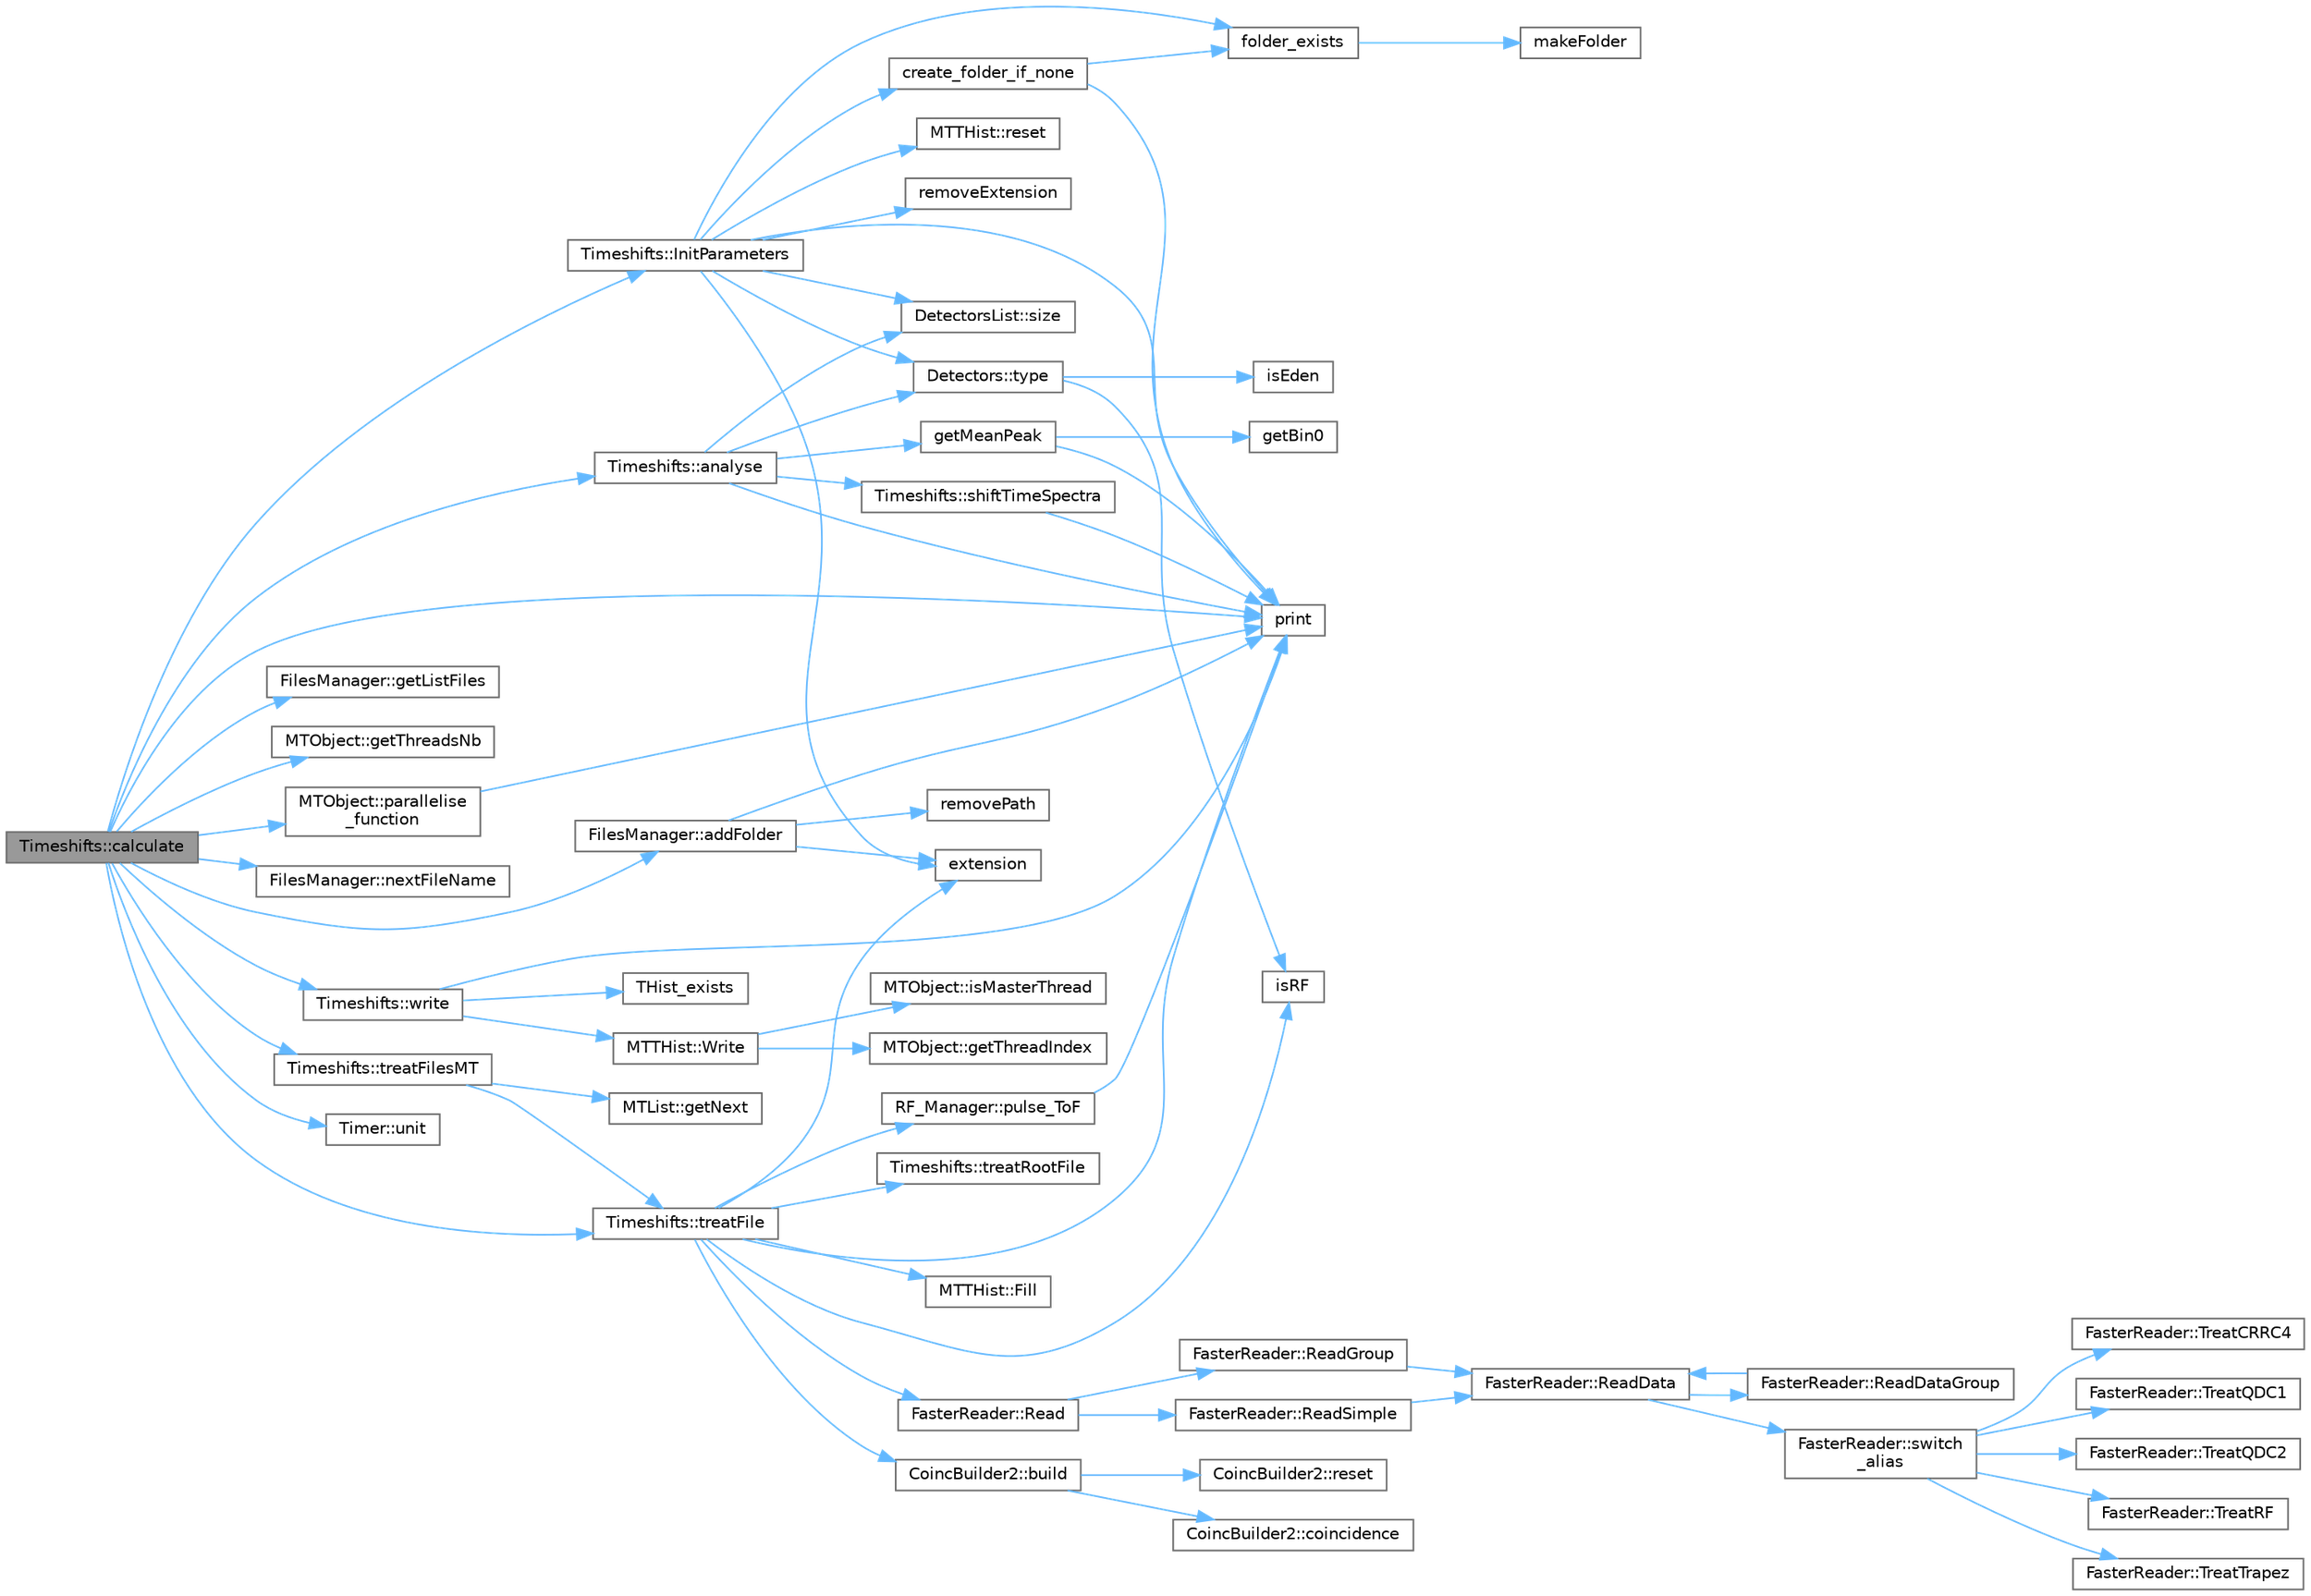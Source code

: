 digraph "Timeshifts::calculate"
{
 // LATEX_PDF_SIZE
  bgcolor="transparent";
  edge [fontname=Helvetica,fontsize=10,labelfontname=Helvetica,labelfontsize=10];
  node [fontname=Helvetica,fontsize=10,shape=box,height=0.2,width=0.4];
  rankdir="LR";
  Node1 [id="Node000001",label="Timeshifts::calculate",height=0.2,width=0.4,color="gray40", fillcolor="grey60", style="filled", fontcolor="black",tooltip=" "];
  Node1 -> Node2 [id="edge1_Node000001_Node000002",color="steelblue1",style="solid",tooltip=" "];
  Node2 [id="Node000002",label="FilesManager::addFolder",height=0.2,width=0.4,color="grey40", fillcolor="white", style="filled",URL="$class_files_manager.html#a1e3f340bc355752f172b1fd3d6de9171",tooltip=" "];
  Node2 -> Node3 [id="edge2_Node000002_Node000003",color="steelblue1",style="solid",tooltip=" "];
  Node3 [id="Node000003",label="extension",height=0.2,width=0.4,color="grey40", fillcolor="white", style="filled",URL="$files__functions_8hpp.html#a321abbd0681c4da012deaf49122389c5",tooltip=" "];
  Node2 -> Node4 [id="edge3_Node000002_Node000004",color="steelblue1",style="solid",tooltip=" "];
  Node4 [id="Node000004",label="print",height=0.2,width=0.4,color="grey40", fillcolor="white", style="filled",URL="$print_8hpp.html#aaa2383e8fc7f8fa546f4376e1dd4c9b7",tooltip=" "];
  Node2 -> Node5 [id="edge4_Node000002_Node000005",color="steelblue1",style="solid",tooltip=" "];
  Node5 [id="Node000005",label="removePath",height=0.2,width=0.4,color="grey40", fillcolor="white", style="filled",URL="$files__functions_8hpp.html#ad3a78346393c83676348f6bad34b8ce2",tooltip=" "];
  Node1 -> Node6 [id="edge5_Node000001_Node000006",color="steelblue1",style="solid",tooltip=" "];
  Node6 [id="Node000006",label="Timeshifts::analyse",height=0.2,width=0.4,color="grey40", fillcolor="white", style="filled",URL="$class_timeshifts.html#a608d9443a15dd669920e10dd8baee23a",tooltip=" "];
  Node6 -> Node7 [id="edge6_Node000006_Node000007",color="steelblue1",style="solid",tooltip=" "];
  Node7 [id="Node000007",label="getMeanPeak",height=0.2,width=0.4,color="grey40", fillcolor="white", style="filled",URL="$_timeshifts_8hpp.html#accfb8dfb6ee42fa6845013a0cf121ac1",tooltip="Get the mean of the peak of a histogram with one nice single peak."];
  Node7 -> Node8 [id="edge7_Node000007_Node000008",color="steelblue1",style="solid",tooltip=" "];
  Node8 [id="Node000008",label="getBin0",height=0.2,width=0.4,color="grey40", fillcolor="white", style="filled",URL="$_timeshifts_8hpp.html#ab8628517ea9ef7ded29d8e22be6f628f",tooltip="Get which bin holds the X = 0."];
  Node7 -> Node4 [id="edge8_Node000007_Node000004",color="steelblue1",style="solid",tooltip=" "];
  Node6 -> Node4 [id="edge9_Node000006_Node000004",color="steelblue1",style="solid",tooltip=" "];
  Node6 -> Node9 [id="edge10_Node000006_Node000009",color="steelblue1",style="solid",tooltip=" "];
  Node9 [id="Node000009",label="Timeshifts::shiftTimeSpectra",height=0.2,width=0.4,color="grey40", fillcolor="white", style="filled",URL="$class_timeshifts.html#a89dbca371bce4601ee60122f544faf95",tooltip=" "];
  Node9 -> Node4 [id="edge11_Node000009_Node000004",color="steelblue1",style="solid",tooltip=" "];
  Node6 -> Node10 [id="edge12_Node000006_Node000010",color="steelblue1",style="solid",tooltip=" "];
  Node10 [id="Node000010",label="DetectorsList::size",height=0.2,width=0.4,color="grey40", fillcolor="white", style="filled",URL="$class_detectors_list.html#a8e0581c33347b1fb3f1a206729a33a47",tooltip=" "];
  Node6 -> Node11 [id="edge13_Node000006_Node000011",color="steelblue1",style="solid",tooltip=" "];
  Node11 [id="Node000011",label="Detectors::type",height=0.2,width=0.4,color="grey40", fillcolor="white", style="filled",URL="$class_detectors.html#a0518aa454558bc8d7c3ac796279d5908",tooltip=" "];
  Node11 -> Node12 [id="edge14_Node000011_Node000012",color="steelblue1",style="solid",tooltip=" "];
  Node12 [id="Node000012",label="isEden",height=0.2,width=0.4,color="grey40", fillcolor="white", style="filled",URL="$_detectors_8hpp.html#ab606d5217be03c98e4c1d791e4c456cc",tooltip=" "];
  Node11 -> Node13 [id="edge15_Node000011_Node000013",color="steelblue1",style="solid",tooltip=" "];
  Node13 [id="Node000013",label="isRF",height=0.2,width=0.4,color="grey40", fillcolor="white", style="filled",URL="$_detectors_8hpp.html#a4081c8920cb1432f78b67207810de6a8",tooltip=" "];
  Node1 -> Node14 [id="edge16_Node000001_Node000014",color="steelblue1",style="solid",tooltip=" "];
  Node14 [id="Node000014",label="FilesManager::getListFiles",height=0.2,width=0.4,color="grey40", fillcolor="white", style="filled",URL="$class_files_manager.html#a090d91ef66c362442df34a72b596ac23",tooltip=" "];
  Node1 -> Node15 [id="edge17_Node000001_Node000015",color="steelblue1",style="solid",tooltip=" "];
  Node15 [id="Node000015",label="MTObject::getThreadsNb",height=0.2,width=0.4,color="grey40", fillcolor="white", style="filled",URL="$class_m_t_object.html#a0b2a35d6d2bf8797ecce9a8ea5a3aeed",tooltip=" "];
  Node1 -> Node16 [id="edge18_Node000001_Node000016",color="steelblue1",style="solid",tooltip=" "];
  Node16 [id="Node000016",label="Timeshifts::InitParameters",height=0.2,width=0.4,color="grey40", fillcolor="white", style="filled",URL="$class_timeshifts.html#a9e3dc861a2470908defb028b2710ab09",tooltip=" "];
  Node16 -> Node17 [id="edge19_Node000016_Node000017",color="steelblue1",style="solid",tooltip=" "];
  Node17 [id="Node000017",label="create_folder_if_none",height=0.2,width=0.4,color="grey40", fillcolor="white", style="filled",URL="$files__functions_8hpp.html#af52310dd2d55713265daa0e58dd7bf21",tooltip=" "];
  Node17 -> Node18 [id="edge20_Node000017_Node000018",color="steelblue1",style="solid",tooltip=" "];
  Node18 [id="Node000018",label="folder_exists",height=0.2,width=0.4,color="grey40", fillcolor="white", style="filled",URL="$files__functions_8hpp.html#a6d7a6f0ccbecfe41730c211f472cfcb3",tooltip=" "];
  Node18 -> Node19 [id="edge21_Node000018_Node000019",color="steelblue1",style="solid",tooltip=" "];
  Node19 [id="Node000019",label="makeFolder",height=0.2,width=0.4,color="grey40", fillcolor="white", style="filled",URL="$files__functions_8hpp.html#acf60b8ed2e04f85068ce2ccdc1a67c2e",tooltip=" "];
  Node17 -> Node4 [id="edge22_Node000017_Node000004",color="steelblue1",style="solid",tooltip=" "];
  Node16 -> Node3 [id="edge23_Node000016_Node000003",color="steelblue1",style="solid",tooltip=" "];
  Node16 -> Node18 [id="edge24_Node000016_Node000018",color="steelblue1",style="solid",tooltip=" "];
  Node16 -> Node4 [id="edge25_Node000016_Node000004",color="steelblue1",style="solid",tooltip=" "];
  Node16 -> Node20 [id="edge26_Node000016_Node000020",color="steelblue1",style="solid",tooltip=" "];
  Node20 [id="Node000020",label="removeExtension",height=0.2,width=0.4,color="grey40", fillcolor="white", style="filled",URL="$files__functions_8hpp.html#a658fd83a6ed34994ff0742273a3cc358",tooltip=" "];
  Node16 -> Node21 [id="edge27_Node000016_Node000021",color="steelblue1",style="solid",tooltip=" "];
  Node21 [id="Node000021",label="MTTHist::reset",height=0.2,width=0.4,color="grey40", fillcolor="white", style="filled",URL="$class_m_t_t_hist.html#aae15b3d03e0c33d42ab170f7c159e974",tooltip="Copy initializer :"];
  Node16 -> Node10 [id="edge28_Node000016_Node000010",color="steelblue1",style="solid",tooltip=" "];
  Node16 -> Node11 [id="edge29_Node000016_Node000011",color="steelblue1",style="solid",tooltip=" "];
  Node1 -> Node22 [id="edge30_Node000001_Node000022",color="steelblue1",style="solid",tooltip=" "];
  Node22 [id="Node000022",label="FilesManager::nextFileName",height=0.2,width=0.4,color="grey40", fillcolor="white", style="filled",URL="$class_files_manager.html#ac4d90f9590ed90fcbbe23557ae88c892",tooltip=" "];
  Node1 -> Node23 [id="edge31_Node000001_Node000023",color="steelblue1",style="solid",tooltip=" "];
  Node23 [id="Node000023",label="MTObject::parallelise\l_function",height=0.2,width=0.4,color="grey40", fillcolor="white", style="filled",URL="$class_m_t_object.html#a2ab537a6eb39f3bbc70535c053333fcc",tooltip=" "];
  Node23 -> Node4 [id="edge32_Node000023_Node000004",color="steelblue1",style="solid",tooltip=" "];
  Node1 -> Node4 [id="edge33_Node000001_Node000004",color="steelblue1",style="solid",tooltip=" "];
  Node1 -> Node24 [id="edge34_Node000001_Node000024",color="steelblue1",style="solid",tooltip=" "];
  Node24 [id="Node000024",label="Timeshifts::treatFile",height=0.2,width=0.4,color="grey40", fillcolor="white", style="filled",URL="$class_timeshifts.html#aaef5b6fdd23be94ed37a2b4e7fe47b48",tooltip=" "];
  Node24 -> Node25 [id="edge35_Node000024_Node000025",color="steelblue1",style="solid",tooltip=" "];
  Node25 [id="Node000025",label="CoincBuilder2::build",height=0.2,width=0.4,color="grey40", fillcolor="white", style="filled",URL="$class_coinc_builder2.html#aa41666b1db2ffab7ff2219c36199888a",tooltip=" "];
  Node25 -> Node26 [id="edge36_Node000025_Node000026",color="steelblue1",style="solid",tooltip=" "];
  Node26 [id="Node000026",label="CoincBuilder2::coincidence",height=0.2,width=0.4,color="grey40", fillcolor="white", style="filled",URL="$class_coinc_builder2.html#a64d46f046ca3af1b2c8e9daf16b9b9e6",tooltip=" "];
  Node25 -> Node27 [id="edge37_Node000025_Node000027",color="steelblue1",style="solid",tooltip=" "];
  Node27 [id="Node000027",label="CoincBuilder2::reset",height=0.2,width=0.4,color="grey40", fillcolor="white", style="filled",URL="$class_coinc_builder2.html#a6f72b69410de8e25e0a7b0daa17a20b3",tooltip=" "];
  Node24 -> Node3 [id="edge38_Node000024_Node000003",color="steelblue1",style="solid",tooltip=" "];
  Node24 -> Node28 [id="edge39_Node000024_Node000028",color="steelblue1",style="solid",tooltip=" "];
  Node28 [id="Node000028",label="MTTHist::Fill",height=0.2,width=0.4,color="grey40", fillcolor="white", style="filled",URL="$class_m_t_t_hist.html#a7f8297856cb85967c9f5f41a084f7ae9",tooltip=" "];
  Node24 -> Node13 [id="edge40_Node000024_Node000013",color="steelblue1",style="solid",tooltip=" "];
  Node24 -> Node4 [id="edge41_Node000024_Node000004",color="steelblue1",style="solid",tooltip=" "];
  Node24 -> Node29 [id="edge42_Node000024_Node000029",color="steelblue1",style="solid",tooltip=" "];
  Node29 [id="Node000029",label="RF_Manager::pulse_ToF",height=0.2,width=0.4,color="grey40", fillcolor="white", style="filled",URL="$class_r_f___manager.html#a63ac5b91283369764fbe1029c5f296c1",tooltip=" "];
  Node29 -> Node4 [id="edge43_Node000029_Node000004",color="steelblue1",style="solid",tooltip=" "];
  Node24 -> Node30 [id="edge44_Node000024_Node000030",color="steelblue1",style="solid",tooltip=" "];
  Node30 [id="Node000030",label="FasterReader::Read",height=0.2,width=0.4,color="grey40", fillcolor="white", style="filled",URL="$class_faster_reader.html#a2d05907241b80ed637b2ae5a01503756",tooltip="Main method. Extract the next hit from the data file and fills the Hit *m_hit object."];
  Node30 -> Node31 [id="edge45_Node000030_Node000031",color="steelblue1",style="solid",tooltip=" "];
  Node31 [id="Node000031",label="FasterReader::ReadGroup",height=0.2,width=0.4,color="grey40", fillcolor="white", style="filled",URL="$class_faster_reader.html#aef9fb9be5f288b88bdb17616aab801bd",tooltip="Replace the standard ReadSimple if the faster data contains groups First of all, the m_write variable..."];
  Node31 -> Node32 [id="edge46_Node000031_Node000032",color="steelblue1",style="solid",tooltip=" "];
  Node32 [id="Node000032",label="FasterReader::ReadData",height=0.2,width=0.4,color="grey40", fillcolor="white", style="filled",URL="$class_faster_reader.html#a0b2cd239d03d34e69b10418cb6292858",tooltip="Treats faster data."];
  Node32 -> Node33 [id="edge47_Node000032_Node000033",color="steelblue1",style="solid",tooltip=" "];
  Node33 [id="Node000033",label="FasterReader::ReadDataGroup",height=0.2,width=0.4,color="grey40", fillcolor="white", style="filled",URL="$class_faster_reader.html#a64fb4fc3d241141f5d27df99906780fc",tooltip="Treats the faster data groups."];
  Node33 -> Node32 [id="edge48_Node000033_Node000032",color="steelblue1",style="solid",tooltip=" "];
  Node32 -> Node34 [id="edge49_Node000032_Node000034",color="steelblue1",style="solid",tooltip=" "];
  Node34 [id="Node000034",label="FasterReader::switch\l_alias",height=0.2,width=0.4,color="grey40", fillcolor="white", style="filled",URL="$class_faster_reader.html#af3c8f411415fb3d9fe20cd8551bc24ed",tooltip="Treat the specific part of data (QDC gates, spectro ADC ...)"];
  Node34 -> Node35 [id="edge50_Node000034_Node000035",color="steelblue1",style="solid",tooltip=" "];
  Node35 [id="Node000035",label="FasterReader::TreatCRRC4",height=0.2,width=0.4,color="grey40", fillcolor="white", style="filled",URL="$class_faster_reader.html#aa0d1eaa1b39778def2b7cd25581accef",tooltip="Load CRRC4 data."];
  Node34 -> Node36 [id="edge51_Node000034_Node000036",color="steelblue1",style="solid",tooltip=" "];
  Node36 [id="Node000036",label="FasterReader::TreatQDC1",height=0.2,width=0.4,color="grey40", fillcolor="white", style="filled",URL="$class_faster_reader.html#aa5890b8ac1fdbcd4e2c544c1eeca537b",tooltip="Load QDC1 data."];
  Node34 -> Node37 [id="edge52_Node000034_Node000037",color="steelblue1",style="solid",tooltip=" "];
  Node37 [id="Node000037",label="FasterReader::TreatQDC2",height=0.2,width=0.4,color="grey40", fillcolor="white", style="filled",URL="$class_faster_reader.html#a94fd509a6352735984a20c03fb046254",tooltip="Load QDC2 data."];
  Node34 -> Node38 [id="edge53_Node000034_Node000038",color="steelblue1",style="solid",tooltip=" "];
  Node38 [id="Node000038",label="FasterReader::TreatRF",height=0.2,width=0.4,color="grey40", fillcolor="white", style="filled",URL="$class_faster_reader.html#ad2d7d3acd1a874f09f44f2adfa69d42c",tooltip="Load RF data."];
  Node34 -> Node39 [id="edge54_Node000034_Node000039",color="steelblue1",style="solid",tooltip=" "];
  Node39 [id="Node000039",label="FasterReader::TreatTrapez",height=0.2,width=0.4,color="grey40", fillcolor="white", style="filled",URL="$class_faster_reader.html#a3ee31b1e6a4c60d72f8d989d2e08bcdf",tooltip="Load Trapez data."];
  Node30 -> Node40 [id="edge55_Node000030_Node000040",color="steelblue1",style="solid",tooltip=" "];
  Node40 [id="Node000040",label="FasterReader::ReadSimple",height=0.2,width=0.4,color="grey40", fillcolor="white", style="filled",URL="$class_faster_reader.html#a60f1f638732c48c1b78cfe4dcd23d39b",tooltip="Read non grouped data."];
  Node40 -> Node32 [id="edge56_Node000040_Node000032",color="steelblue1",style="solid",tooltip=" "];
  Node24 -> Node41 [id="edge57_Node000024_Node000041",color="steelblue1",style="solid",tooltip=" "];
  Node41 [id="Node000041",label="Timeshifts::treatRootFile",height=0.2,width=0.4,color="grey40", fillcolor="white", style="filled",URL="$class_timeshifts.html#a32079af1345e308feddd58e0950998ab",tooltip=" "];
  Node1 -> Node42 [id="edge58_Node000001_Node000042",color="steelblue1",style="solid",tooltip=" "];
  Node42 [id="Node000042",label="Timeshifts::treatFilesMT",height=0.2,width=0.4,color="grey40", fillcolor="white", style="filled",URL="$class_timeshifts.html#a26f38ee7d05a04d0f8005d8467ca46da",tooltip=" "];
  Node42 -> Node43 [id="edge59_Node000042_Node000043",color="steelblue1",style="solid",tooltip=" "];
  Node43 [id="Node000043",label="MTList::getNext",height=0.2,width=0.4,color="grey40", fillcolor="white", style="filled",URL="$class_m_t_list.html#a8bd2bf9d5d63193261b6e99702c882b3",tooltip=" "];
  Node42 -> Node24 [id="edge60_Node000042_Node000024",color="steelblue1",style="solid",tooltip=" "];
  Node1 -> Node44 [id="edge61_Node000001_Node000044",color="steelblue1",style="solid",tooltip=" "];
  Node44 [id="Node000044",label="Timer::unit",height=0.2,width=0.4,color="grey40", fillcolor="white", style="filled",URL="$class_timer.html#a3614503158effc6668bc10001d75d20c",tooltip=" "];
  Node1 -> Node45 [id="edge62_Node000001_Node000045",color="steelblue1",style="solid",tooltip=" "];
  Node45 [id="Node000045",label="Timeshifts::write",height=0.2,width=0.4,color="grey40", fillcolor="white", style="filled",URL="$class_timeshifts.html#a2df80c5aec3379acd37c63053968d7fd",tooltip=" "];
  Node45 -> Node4 [id="edge63_Node000045_Node000004",color="steelblue1",style="solid",tooltip=" "];
  Node45 -> Node46 [id="edge64_Node000045_Node000046",color="steelblue1",style="solid",tooltip=" "];
  Node46 [id="Node000046",label="THist_exists",height=0.2,width=0.4,color="grey40", fillcolor="white", style="filled",URL="$lib_root_8hpp.html#a03d21b830e335ed5e98eaf83038ee8d2",tooltip=" "];
  Node45 -> Node47 [id="edge65_Node000045_Node000047",color="steelblue1",style="solid",tooltip=" "];
  Node47 [id="Node000047",label="MTTHist::Write",height=0.2,width=0.4,color="grey40", fillcolor="white", style="filled",URL="$class_m_t_t_hist.html#a84c745f09bbccc075589f8531c4454e3",tooltip=" "];
  Node47 -> Node48 [id="edge66_Node000047_Node000048",color="steelblue1",style="solid",tooltip=" "];
  Node48 [id="Node000048",label="MTObject::getThreadIndex",height=0.2,width=0.4,color="grey40", fillcolor="white", style="filled",URL="$class_m_t_object.html#ac58d31e459097547352bf2785dc8f40a",tooltip=" "];
  Node47 -> Node49 [id="edge67_Node000047_Node000049",color="steelblue1",style="solid",tooltip=" "];
  Node49 [id="Node000049",label="MTObject::isMasterThread",height=0.2,width=0.4,color="grey40", fillcolor="white", style="filled",URL="$class_m_t_object.html#a3350577ca839e2abdcd4d6f6449a1408",tooltip=" "];
}

